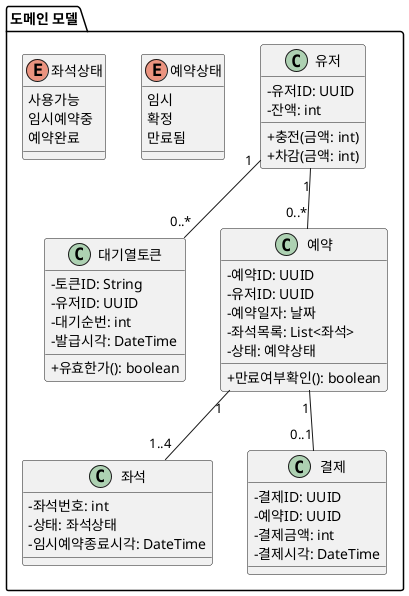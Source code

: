 @startuml
skinparam classAttributeIconSize 0

package "도메인 모델" {

class 유저 {
  - 유저ID: UUID
  - 잔액: int
  + 충전(금액: int)
  + 차감(금액: int)
}

class 대기열토큰 {
  - 토큰ID: String
  - 유저ID: UUID
  - 대기순번: int
  - 발급시각: DateTime
  + 유효한가(): boolean
}

class 예약 {
  - 예약ID: UUID
  - 유저ID: UUID
  - 예약일자: 날짜
  - 좌석목록: List<좌석>
  - 상태: 예약상태
  + 만료여부확인(): boolean
}

class 좌석 {
  - 좌석번호: int
  - 상태: 좌석상태
  - 임시예약종료시각: DateTime
}

class 결제 {
  - 결제ID: UUID
  - 예약ID: UUID
  - 결제금액: int
  - 결제시각: DateTime
}

enum 예약상태 {
  임시
  확정
  만료됨
}

enum 좌석상태 {
  사용가능
  임시예약중
  예약완료
}

유저 "1" -- "0..*" 대기열토큰
유저 "1" -- "0..*" 예약
예약 "1" -- "1..4" 좌석
예약 "1" -- "0..1" 결제

}
@enduml